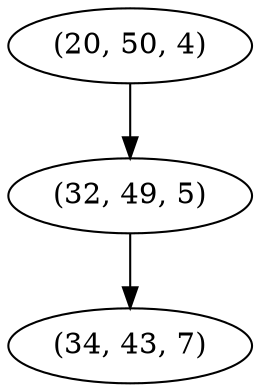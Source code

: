 digraph tree {
    "(20, 50, 4)";
    "(32, 49, 5)";
    "(34, 43, 7)";
    "(20, 50, 4)" -> "(32, 49, 5)";
    "(32, 49, 5)" -> "(34, 43, 7)";
}
